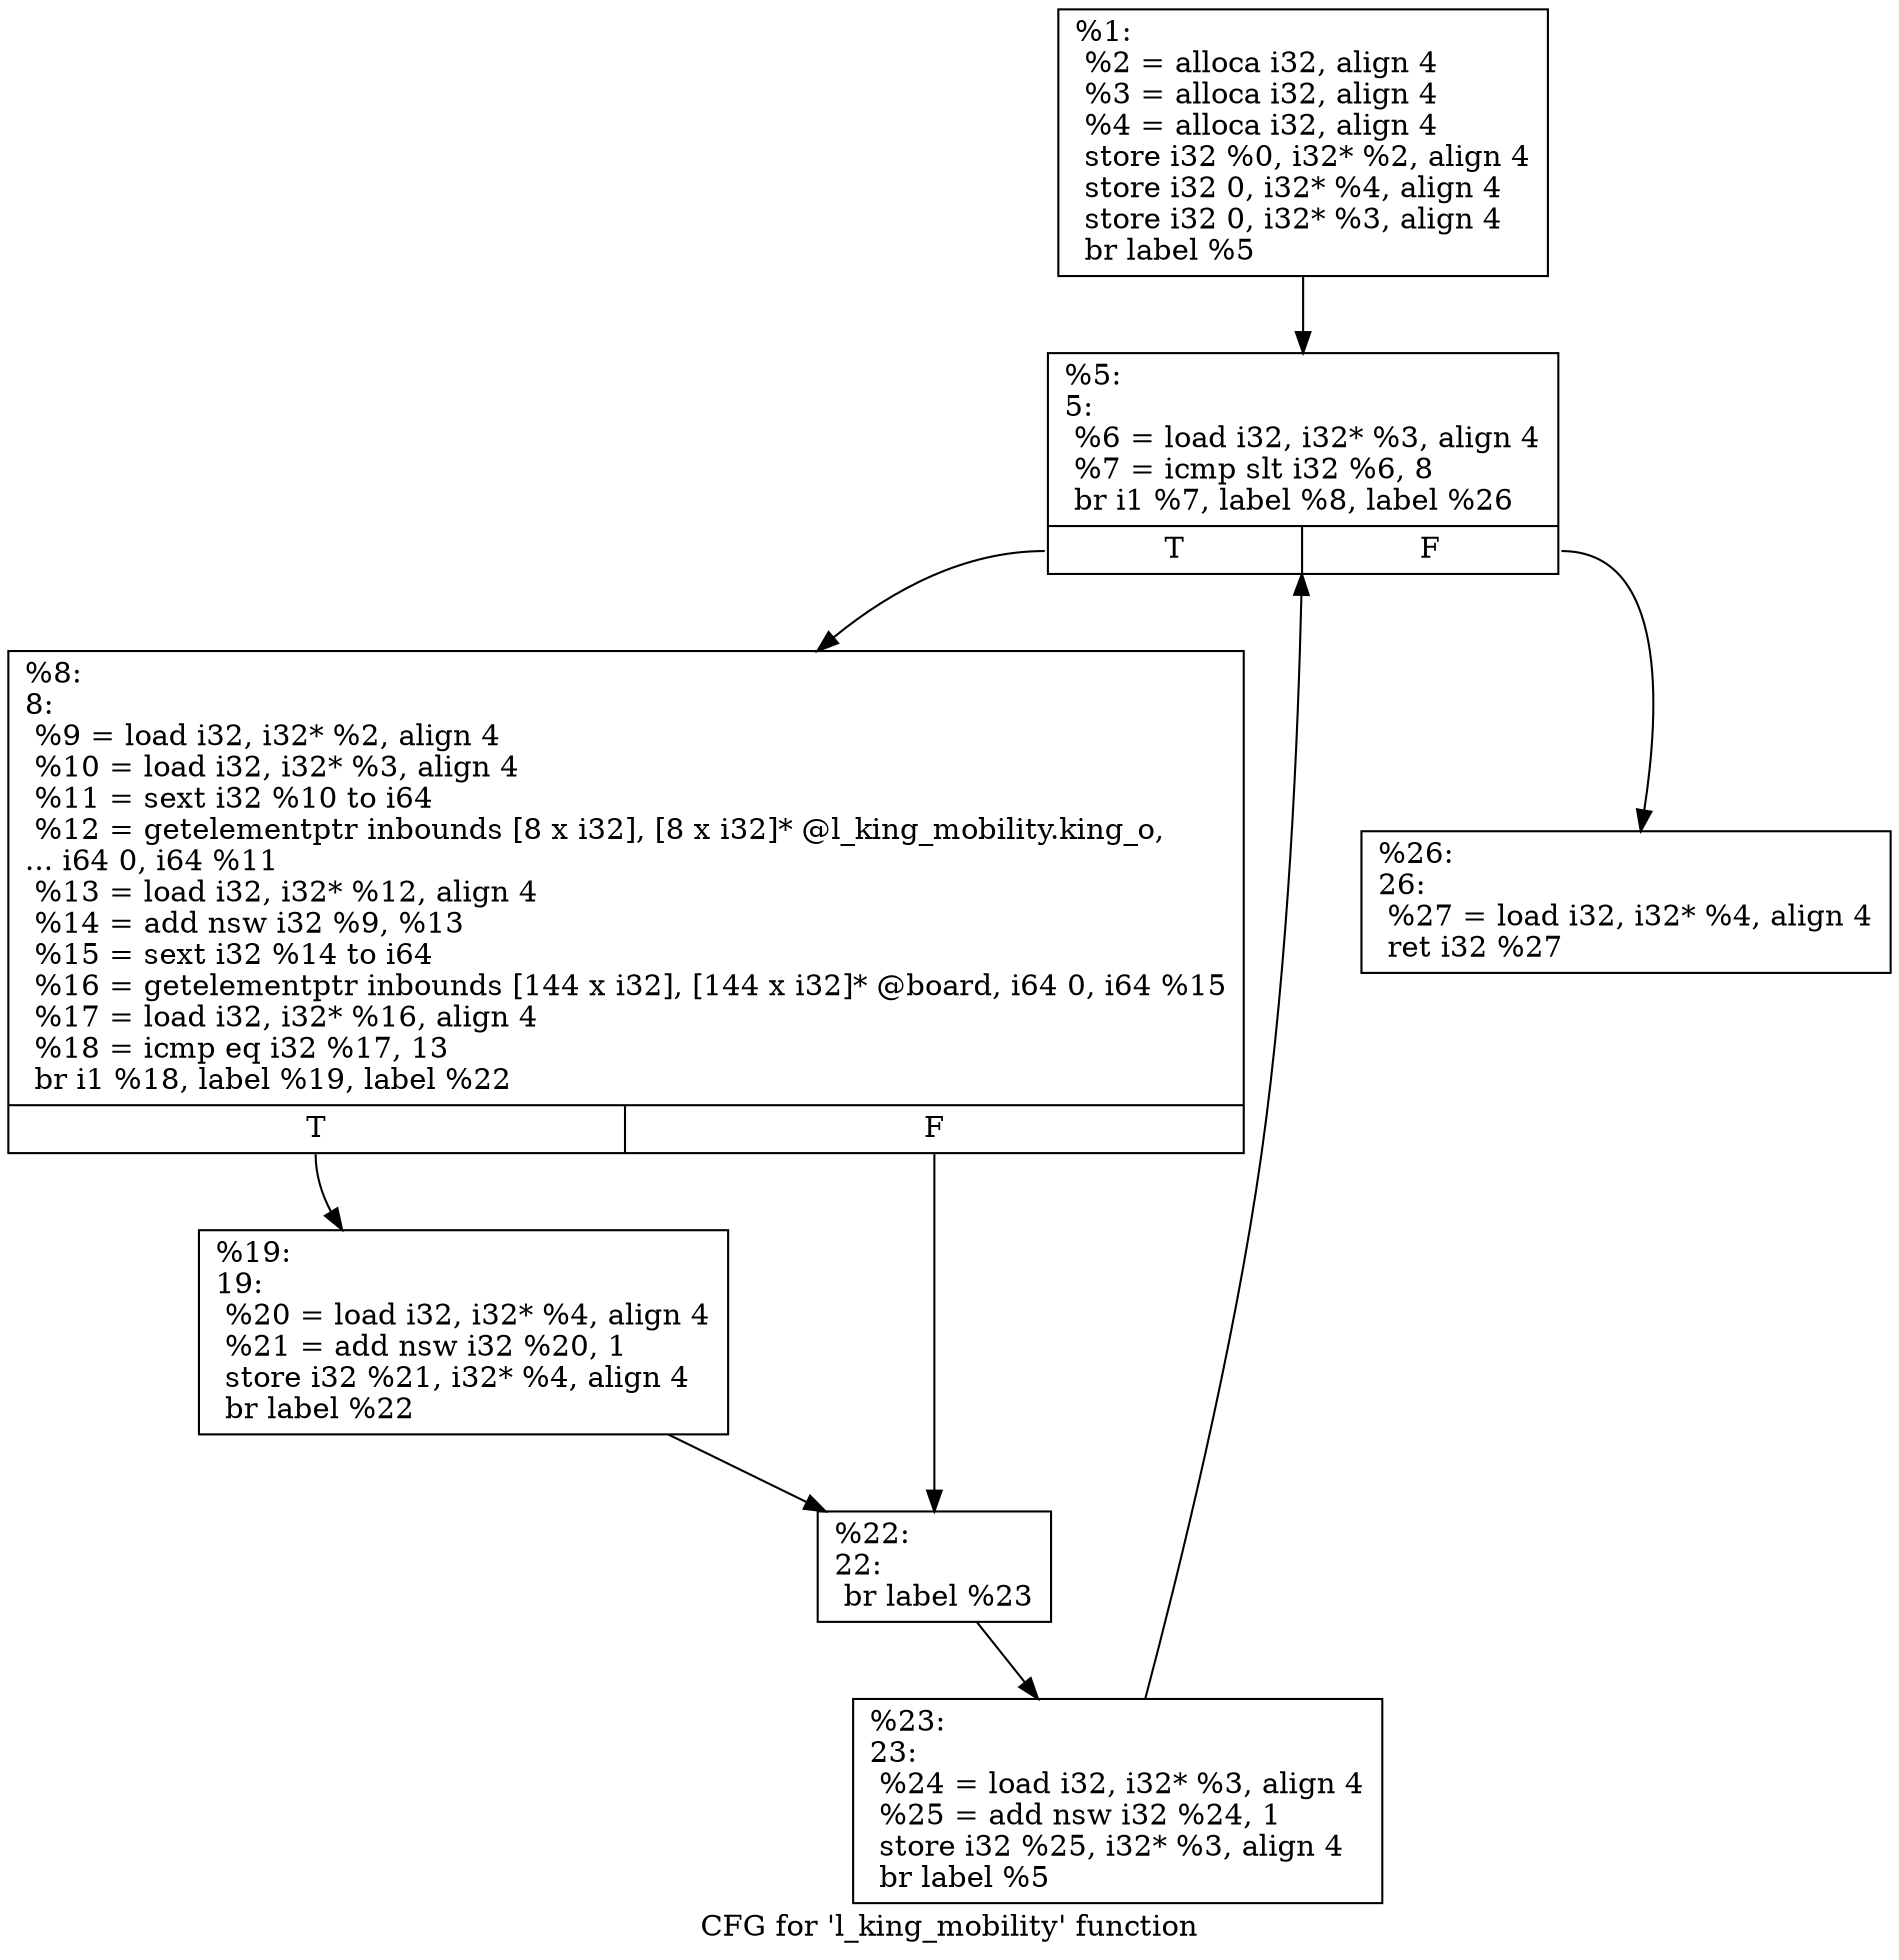 digraph "CFG for 'l_king_mobility' function" {
	label="CFG for 'l_king_mobility' function";

	Node0x27bb6b0 [shape=record,label="{%1:\l  %2 = alloca i32, align 4\l  %3 = alloca i32, align 4\l  %4 = alloca i32, align 4\l  store i32 %0, i32* %2, align 4\l  store i32 0, i32* %4, align 4\l  store i32 0, i32* %3, align 4\l  br label %5\l}"];
	Node0x27bb6b0 -> Node0x27bc470;
	Node0x27bc470 [shape=record,label="{%5:\l5:                                                \l  %6 = load i32, i32* %3, align 4\l  %7 = icmp slt i32 %6, 8\l  br i1 %7, label %8, label %26\l|{<s0>T|<s1>F}}"];
	Node0x27bc470:s0 -> Node0x27bc4c0;
	Node0x27bc470:s1 -> Node0x27bc600;
	Node0x27bc4c0 [shape=record,label="{%8:\l8:                                                \l  %9 = load i32, i32* %2, align 4\l  %10 = load i32, i32* %3, align 4\l  %11 = sext i32 %10 to i64\l  %12 = getelementptr inbounds [8 x i32], [8 x i32]* @l_king_mobility.king_o,\l... i64 0, i64 %11\l  %13 = load i32, i32* %12, align 4\l  %14 = add nsw i32 %9, %13\l  %15 = sext i32 %14 to i64\l  %16 = getelementptr inbounds [144 x i32], [144 x i32]* @board, i64 0, i64 %15\l  %17 = load i32, i32* %16, align 4\l  %18 = icmp eq i32 %17, 13\l  br i1 %18, label %19, label %22\l|{<s0>T|<s1>F}}"];
	Node0x27bc4c0:s0 -> Node0x27bc510;
	Node0x27bc4c0:s1 -> Node0x27bc560;
	Node0x27bc510 [shape=record,label="{%19:\l19:                                               \l  %20 = load i32, i32* %4, align 4\l  %21 = add nsw i32 %20, 1\l  store i32 %21, i32* %4, align 4\l  br label %22\l}"];
	Node0x27bc510 -> Node0x27bc560;
	Node0x27bc560 [shape=record,label="{%22:\l22:                                               \l  br label %23\l}"];
	Node0x27bc560 -> Node0x27bc5b0;
	Node0x27bc5b0 [shape=record,label="{%23:\l23:                                               \l  %24 = load i32, i32* %3, align 4\l  %25 = add nsw i32 %24, 1\l  store i32 %25, i32* %3, align 4\l  br label %5\l}"];
	Node0x27bc5b0 -> Node0x27bc470;
	Node0x27bc600 [shape=record,label="{%26:\l26:                                               \l  %27 = load i32, i32* %4, align 4\l  ret i32 %27\l}"];
}
